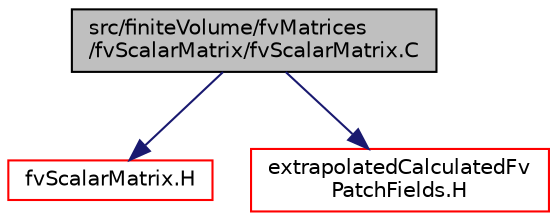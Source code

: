 digraph "src/finiteVolume/fvMatrices/fvScalarMatrix/fvScalarMatrix.C"
{
  bgcolor="transparent";
  edge [fontname="Helvetica",fontsize="10",labelfontname="Helvetica",labelfontsize="10"];
  node [fontname="Helvetica",fontsize="10",shape=record];
  Node1 [label="src/finiteVolume/fvMatrices\l/fvScalarMatrix/fvScalarMatrix.C",height=0.2,width=0.4,color="black", fillcolor="grey75", style="filled", fontcolor="black"];
  Node1 -> Node2 [color="midnightblue",fontsize="10",style="solid",fontname="Helvetica"];
  Node2 [label="fvScalarMatrix.H",height=0.2,width=0.4,color="red",URL="$a05953.html",tooltip="A scalar instance of fvMatrix. "];
  Node1 -> Node3 [color="midnightblue",fontsize="10",style="solid",fontname="Helvetica"];
  Node3 [label="extrapolatedCalculatedFv\lPatchFields.H",height=0.2,width=0.4,color="red",URL="$a05328.html"];
}
